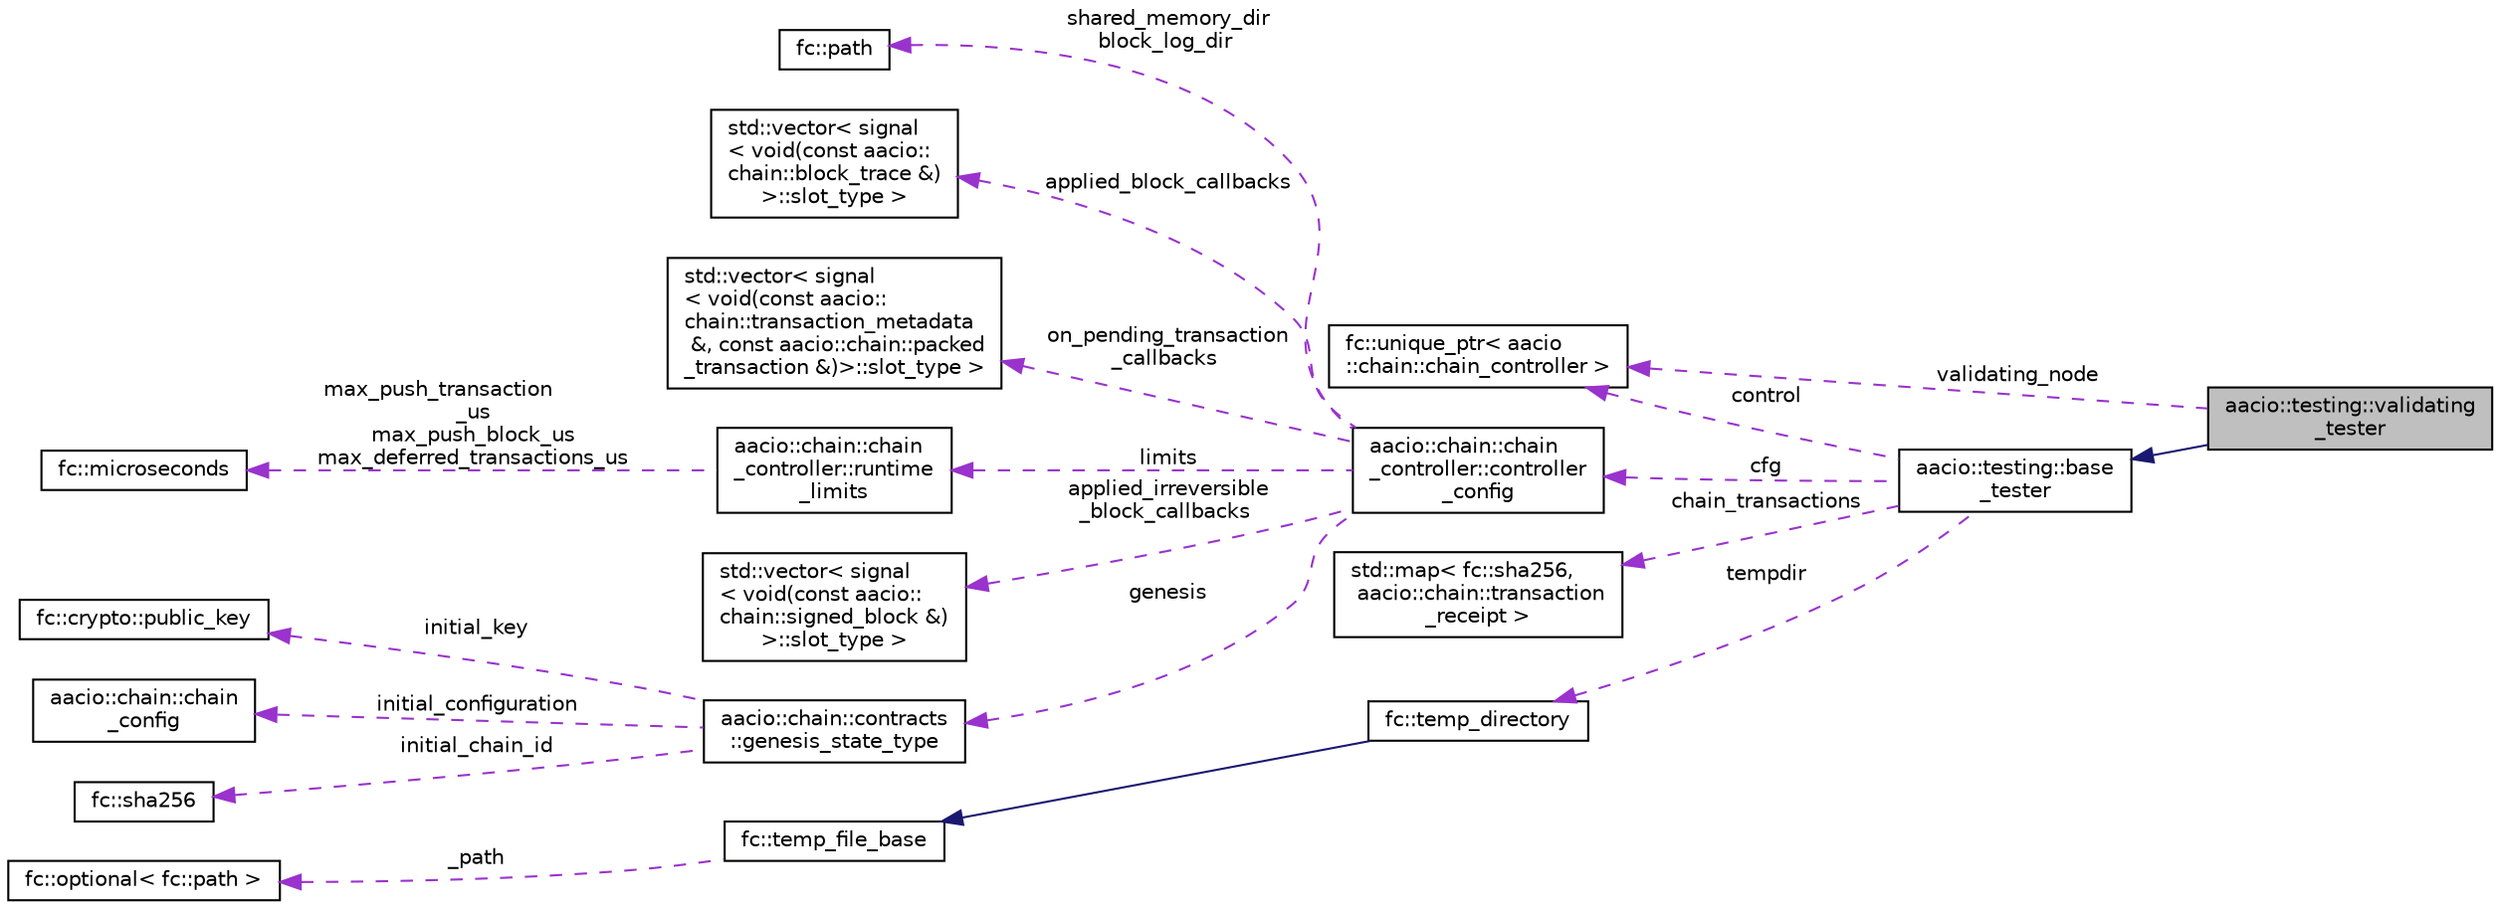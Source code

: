 digraph "aacio::testing::validating_tester"
{
  edge [fontname="Helvetica",fontsize="10",labelfontname="Helvetica",labelfontsize="10"];
  node [fontname="Helvetica",fontsize="10",shape=record];
  rankdir="LR";
  Node2 [label="aacio::testing::validating\l_tester",height=0.2,width=0.4,color="black", fillcolor="grey75", style="filled", fontcolor="black"];
  Node3 -> Node2 [dir="back",color="midnightblue",fontsize="10",style="solid"];
  Node3 [label="aacio::testing::base\l_tester",height=0.2,width=0.4,color="black", fillcolor="white", style="filled",URL="$classaacio_1_1testing_1_1base__tester.html"];
  Node4 -> Node3 [dir="back",color="darkorchid3",fontsize="10",style="dashed",label=" control" ];
  Node4 [label="fc::unique_ptr\< aacio\l::chain::chain_controller \>",height=0.2,width=0.4,color="black", fillcolor="white", style="filled",URL="$classfc_1_1unique__ptr.html"];
  Node5 -> Node3 [dir="back",color="darkorchid3",fontsize="10",style="dashed",label=" cfg" ];
  Node5 [label="aacio::chain::chain\l_controller::controller\l_config",height=0.2,width=0.4,color="black", fillcolor="white", style="filled",URL="$structaacio_1_1chain_1_1chain__controller_1_1controller__config.html"];
  Node6 -> Node5 [dir="back",color="darkorchid3",fontsize="10",style="dashed",label=" shared_memory_dir\nblock_log_dir" ];
  Node6 [label="fc::path",height=0.2,width=0.4,color="black", fillcolor="white", style="filled",URL="$classfc_1_1path.html",tooltip="wraps boost::filesystem::path to provide platform independent path manipulation. "];
  Node7 -> Node5 [dir="back",color="darkorchid3",fontsize="10",style="dashed",label=" applied_block_callbacks" ];
  Node7 [label="std::vector\< signal\l\< void(const aacio::\lchain::block_trace &)\l\>::slot_type \>",height=0.2,width=0.4,color="black", fillcolor="white", style="filled",URL="$classstd_1_1vector.html"];
  Node8 -> Node5 [dir="back",color="darkorchid3",fontsize="10",style="dashed",label=" on_pending_transaction\l_callbacks" ];
  Node8 [label="std::vector\< signal\l\< void(const aacio::\lchain::transaction_metadata\l &, const aacio::chain::packed\l_transaction &)\>::slot_type \>",height=0.2,width=0.4,color="black", fillcolor="white", style="filled",URL="$classstd_1_1vector.html"];
  Node9 -> Node5 [dir="back",color="darkorchid3",fontsize="10",style="dashed",label=" limits" ];
  Node9 [label="aacio::chain::chain\l_controller::runtime\l_limits",height=0.2,width=0.4,color="black", fillcolor="white", style="filled",URL="$structaacio_1_1chain_1_1chain__controller_1_1runtime__limits.html"];
  Node10 -> Node9 [dir="back",color="darkorchid3",fontsize="10",style="dashed",label=" max_push_transaction\l_us\nmax_push_block_us\nmax_deferred_transactions_us" ];
  Node10 [label="fc::microseconds",height=0.2,width=0.4,color="black", fillcolor="white", style="filled",URL="$classfc_1_1microseconds.html"];
  Node11 -> Node5 [dir="back",color="darkorchid3",fontsize="10",style="dashed",label=" applied_irreversible\l_block_callbacks" ];
  Node11 [label="std::vector\< signal\l\< void(const aacio::\lchain::signed_block &)\l\>::slot_type \>",height=0.2,width=0.4,color="black", fillcolor="white", style="filled",URL="$classstd_1_1vector.html"];
  Node12 -> Node5 [dir="back",color="darkorchid3",fontsize="10",style="dashed",label=" genesis" ];
  Node12 [label="aacio::chain::contracts\l::genesis_state_type",height=0.2,width=0.4,color="black", fillcolor="white", style="filled",URL="$structaacio_1_1chain_1_1contracts_1_1genesis__state__type.html"];
  Node13 -> Node12 [dir="back",color="darkorchid3",fontsize="10",style="dashed",label=" initial_key" ];
  Node13 [label="fc::crypto::public_key",height=0.2,width=0.4,color="black", fillcolor="white", style="filled",URL="$classfc_1_1crypto_1_1public__key.html"];
  Node14 -> Node12 [dir="back",color="darkorchid3",fontsize="10",style="dashed",label=" initial_configuration" ];
  Node14 [label="aacio::chain::chain\l_config",height=0.2,width=0.4,color="black", fillcolor="white", style="filled",URL="$structaacio_1_1chain_1_1chain__config.html",tooltip="Producer-voted blockchain configuration parameters. "];
  Node15 -> Node12 [dir="back",color="darkorchid3",fontsize="10",style="dashed",label=" initial_chain_id" ];
  Node15 [label="fc::sha256",height=0.2,width=0.4,color="black", fillcolor="white", style="filled",URL="$classfc_1_1sha256.html"];
  Node16 -> Node3 [dir="back",color="darkorchid3",fontsize="10",style="dashed",label=" chain_transactions" ];
  Node16 [label="std::map\< fc::sha256,\l aacio::chain::transaction\l_receipt \>",height=0.2,width=0.4,color="black", fillcolor="white", style="filled",URL="$classstd_1_1map.html"];
  Node17 -> Node3 [dir="back",color="darkorchid3",fontsize="10",style="dashed",label=" tempdir" ];
  Node17 [label="fc::temp_directory",height=0.2,width=0.4,color="black", fillcolor="white", style="filled",URL="$classfc_1_1temp__directory.html"];
  Node18 -> Node17 [dir="back",color="midnightblue",fontsize="10",style="solid"];
  Node18 [label="fc::temp_file_base",height=0.2,width=0.4,color="black", fillcolor="white", style="filled",URL="$classfc_1_1temp__file__base.html"];
  Node19 -> Node18 [dir="back",color="darkorchid3",fontsize="10",style="dashed",label=" _path" ];
  Node19 [label="fc::optional\< fc::path \>",height=0.2,width=0.4,color="black", fillcolor="white", style="filled",URL="$classfc_1_1optional.html"];
  Node4 -> Node2 [dir="back",color="darkorchid3",fontsize="10",style="dashed",label=" validating_node" ];
}
